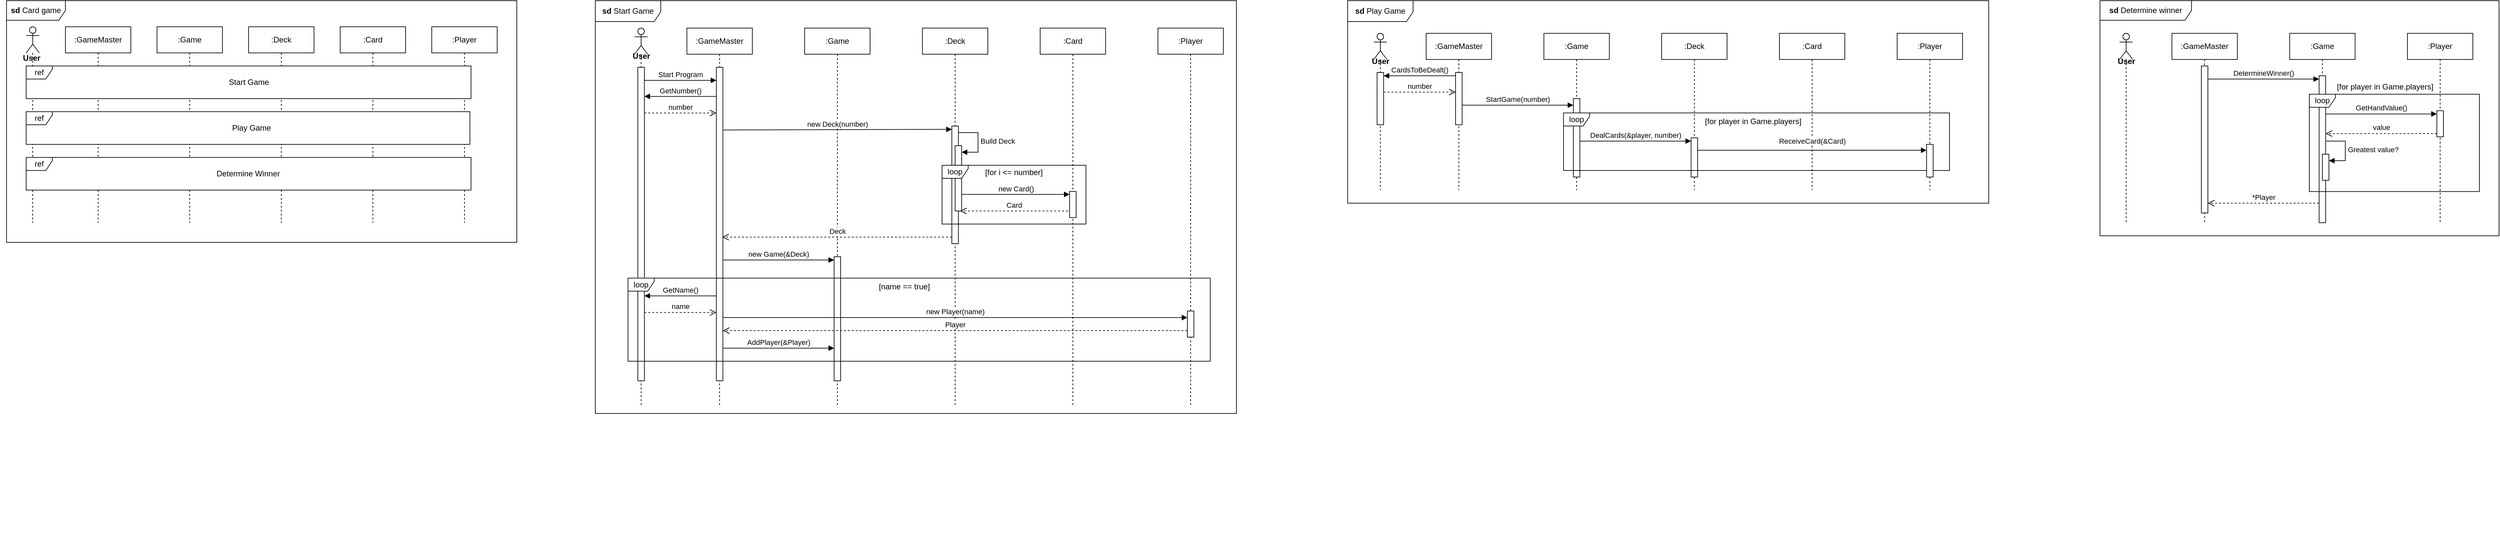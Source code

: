 <mxfile version="24.7.7">
  <diagram name="Page-1" id="2YBvvXClWsGukQMizWep">
    <mxGraphModel dx="2284" dy="738" grid="1" gridSize="10" guides="1" tooltips="1" connect="1" arrows="1" fold="1" page="1" pageScale="1" pageWidth="850" pageHeight="1100" math="0" shadow="0">
      <root>
        <mxCell id="0" />
        <mxCell id="1" parent="0" />
        <mxCell id="f7zWLuCrfS4vMe5_7GMF-31" value="" style="group" vertex="1" connectable="0" parent="1">
          <mxGeometry x="-500" y="580" width="3040" height="840" as="geometry" />
        </mxCell>
        <mxCell id="f7zWLuCrfS4vMe5_7GMF-106" value=":GameMaster" style="shape=umlLifeline;perimeter=lifelinePerimeter;whiteSpace=wrap;html=1;container=1;dropTarget=0;collapsible=0;recursiveResize=0;outlineConnect=0;portConstraint=eastwest;newEdgeStyle={&quot;curved&quot;:0,&quot;rounded&quot;:0};" vertex="1" parent="f7zWLuCrfS4vMe5_7GMF-31">
          <mxGeometry x="100" y="40" width="100" height="300" as="geometry" />
        </mxCell>
        <mxCell id="f7zWLuCrfS4vMe5_7GMF-10" value=":Deck" style="shape=umlLifeline;perimeter=lifelinePerimeter;whiteSpace=wrap;html=1;container=0;dropTarget=0;collapsible=0;recursiveResize=0;outlineConnect=0;portConstraint=eastwest;newEdgeStyle={&quot;edgeStyle&quot;:&quot;elbowEdgeStyle&quot;,&quot;elbow&quot;:&quot;vertical&quot;,&quot;curved&quot;:0,&quot;rounded&quot;:0};" vertex="1" parent="f7zWLuCrfS4vMe5_7GMF-31">
          <mxGeometry x="380" y="40" width="100" height="300" as="geometry" />
        </mxCell>
        <mxCell id="f7zWLuCrfS4vMe5_7GMF-16" value=":Player" style="shape=umlLifeline;perimeter=lifelinePerimeter;whiteSpace=wrap;html=1;container=0;dropTarget=0;collapsible=0;recursiveResize=0;outlineConnect=0;portConstraint=eastwest;newEdgeStyle={&quot;edgeStyle&quot;:&quot;elbowEdgeStyle&quot;,&quot;elbow&quot;:&quot;vertical&quot;,&quot;curved&quot;:0,&quot;rounded&quot;:0};" vertex="1" parent="f7zWLuCrfS4vMe5_7GMF-31">
          <mxGeometry x="660" y="40" width="100" height="300" as="geometry" />
        </mxCell>
        <mxCell id="f7zWLuCrfS4vMe5_7GMF-18" value=":Card" style="shape=umlLifeline;perimeter=lifelinePerimeter;whiteSpace=wrap;html=1;container=0;dropTarget=0;collapsible=0;recursiveResize=0;outlineConnect=0;portConstraint=eastwest;newEdgeStyle={&quot;edgeStyle&quot;:&quot;elbowEdgeStyle&quot;,&quot;elbow&quot;:&quot;vertical&quot;,&quot;curved&quot;:0,&quot;rounded&quot;:0};" vertex="1" parent="f7zWLuCrfS4vMe5_7GMF-31">
          <mxGeometry x="520" y="40" width="100" height="300" as="geometry" />
        </mxCell>
        <mxCell id="f7zWLuCrfS4vMe5_7GMF-6" value=":Game" style="shape=umlLifeline;perimeter=lifelinePerimeter;whiteSpace=wrap;html=1;container=0;dropTarget=0;collapsible=0;recursiveResize=0;outlineConnect=0;portConstraint=eastwest;newEdgeStyle={&quot;edgeStyle&quot;:&quot;elbowEdgeStyle&quot;,&quot;elbow&quot;:&quot;vertical&quot;,&quot;curved&quot;:0,&quot;rounded&quot;:0};" vertex="1" parent="f7zWLuCrfS4vMe5_7GMF-31">
          <mxGeometry x="240" y="40" width="100" height="300" as="geometry" />
        </mxCell>
        <mxCell id="f7zWLuCrfS4vMe5_7GMF-108" value="" style="shape=umlLifeline;perimeter=lifelinePerimeter;whiteSpace=wrap;html=1;container=1;dropTarget=0;collapsible=0;recursiveResize=0;outlineConnect=0;portConstraint=eastwest;newEdgeStyle={&quot;curved&quot;:0,&quot;rounded&quot;:0};participant=umlActor;" vertex="1" parent="f7zWLuCrfS4vMe5_7GMF-31">
          <mxGeometry x="40" y="40" width="20" height="300" as="geometry" />
        </mxCell>
        <mxCell id="f7zWLuCrfS4vMe5_7GMF-113" value="" style="group" vertex="1" connectable="0" parent="f7zWLuCrfS4vMe5_7GMF-31">
          <mxGeometry x="40" y="100" width="680" height="50" as="geometry" />
        </mxCell>
        <mxCell id="f7zWLuCrfS4vMe5_7GMF-110" value="ref" style="shape=umlFrame;whiteSpace=wrap;html=1;pointerEvents=0;fillColor=#FFFFFF;gradientColor=none;swimlaneFillColor=#FFFFFF;width=40;height=20;" vertex="1" parent="f7zWLuCrfS4vMe5_7GMF-113">
          <mxGeometry width="680" height="50" as="geometry" />
        </mxCell>
        <mxCell id="f7zWLuCrfS4vMe5_7GMF-112" value="Start Game" style="text;html=1;align=center;verticalAlign=middle;whiteSpace=wrap;rounded=0;" vertex="1" parent="f7zWLuCrfS4vMe5_7GMF-113">
          <mxGeometry x="177.727" y="10" width="324.545" height="30" as="geometry" />
        </mxCell>
        <mxCell id="f7zWLuCrfS4vMe5_7GMF-118" value=":Game" style="shape=umlLifeline;perimeter=lifelinePerimeter;whiteSpace=wrap;html=1;container=0;dropTarget=0;collapsible=0;recursiveResize=0;outlineConnect=0;portConstraint=eastwest;newEdgeStyle={&quot;edgeStyle&quot;:&quot;elbowEdgeStyle&quot;,&quot;elbow&quot;:&quot;vertical&quot;,&quot;curved&quot;:0,&quot;rounded&quot;:0};" vertex="1" parent="f7zWLuCrfS4vMe5_7GMF-31">
          <mxGeometry x="2360" y="50" width="100" height="240" as="geometry" />
        </mxCell>
        <mxCell id="f7zWLuCrfS4vMe5_7GMF-122" value=":Player" style="shape=umlLifeline;perimeter=lifelinePerimeter;whiteSpace=wrap;html=1;container=0;dropTarget=0;collapsible=0;recursiveResize=0;outlineConnect=0;portConstraint=eastwest;newEdgeStyle={&quot;edgeStyle&quot;:&quot;elbowEdgeStyle&quot;,&quot;elbow&quot;:&quot;vertical&quot;,&quot;curved&quot;:0,&quot;rounded&quot;:0};" vertex="1" parent="f7zWLuCrfS4vMe5_7GMF-31">
          <mxGeometry x="2900" y="50" width="100" height="240" as="geometry" />
        </mxCell>
        <mxCell id="f7zWLuCrfS4vMe5_7GMF-155" value="" style="html=1;points=[[0,0,0,0,5],[0,1,0,0,-5],[1,0,0,0,5],[1,1,0,0,-5]];perimeter=orthogonalPerimeter;outlineConnect=0;targetShapes=umlLifeline;portConstraint=eastwest;newEdgeStyle={&quot;curved&quot;:0,&quot;rounded&quot;:0};" vertex="1" parent="f7zWLuCrfS4vMe5_7GMF-122">
          <mxGeometry x="-495" y="100" width="10" height="120" as="geometry" />
        </mxCell>
        <mxCell id="f7zWLuCrfS4vMe5_7GMF-34" value=":Game" style="shape=umlLifeline;perimeter=lifelinePerimeter;whiteSpace=wrap;html=1;container=0;dropTarget=0;collapsible=0;recursiveResize=0;outlineConnect=0;portConstraint=eastwest;newEdgeStyle={&quot;edgeStyle&quot;:&quot;elbowEdgeStyle&quot;,&quot;elbow&quot;:&quot;vertical&quot;,&quot;curved&quot;:0,&quot;rounded&quot;:0};" vertex="1" parent="f7zWLuCrfS4vMe5_7GMF-31">
          <mxGeometry x="1230" y="42" width="100" height="580" as="geometry" />
        </mxCell>
        <mxCell id="f7zWLuCrfS4vMe5_7GMF-102" value="" style="html=1;points=[[0,0,0,0,5],[0,1,0,0,-5],[1,0,0,0,5],[1,1,0,0,-5]];perimeter=orthogonalPerimeter;outlineConnect=0;targetShapes=umlLifeline;portConstraint=eastwest;newEdgeStyle={&quot;curved&quot;:0,&quot;rounded&quot;:0};" vertex="1" parent="f7zWLuCrfS4vMe5_7GMF-34">
          <mxGeometry x="45" y="350" width="10" height="190" as="geometry" />
        </mxCell>
        <mxCell id="f7zWLuCrfS4vMe5_7GMF-35" value=":Deck" style="shape=umlLifeline;perimeter=lifelinePerimeter;whiteSpace=wrap;html=1;container=0;dropTarget=0;collapsible=0;recursiveResize=0;outlineConnect=0;portConstraint=eastwest;newEdgeStyle={&quot;edgeStyle&quot;:&quot;elbowEdgeStyle&quot;,&quot;elbow&quot;:&quot;vertical&quot;,&quot;curved&quot;:0,&quot;rounded&quot;:0};" vertex="1" parent="f7zWLuCrfS4vMe5_7GMF-31">
          <mxGeometry x="1410" y="42" width="100" height="580" as="geometry" />
        </mxCell>
        <mxCell id="f7zWLuCrfS4vMe5_7GMF-37" value=":Card" style="shape=umlLifeline;perimeter=lifelinePerimeter;whiteSpace=wrap;html=1;container=0;dropTarget=0;collapsible=0;recursiveResize=0;outlineConnect=0;portConstraint=eastwest;newEdgeStyle={&quot;edgeStyle&quot;:&quot;elbowEdgeStyle&quot;,&quot;elbow&quot;:&quot;vertical&quot;,&quot;curved&quot;:0,&quot;rounded&quot;:0};" vertex="1" parent="f7zWLuCrfS4vMe5_7GMF-31">
          <mxGeometry x="1590" y="42" width="100" height="580" as="geometry" />
        </mxCell>
        <mxCell id="f7zWLuCrfS4vMe5_7GMF-36" value=":Player" style="shape=umlLifeline;perimeter=lifelinePerimeter;whiteSpace=wrap;html=1;container=0;dropTarget=0;collapsible=0;recursiveResize=0;outlineConnect=0;portConstraint=eastwest;newEdgeStyle={&quot;edgeStyle&quot;:&quot;elbowEdgeStyle&quot;,&quot;elbow&quot;:&quot;vertical&quot;,&quot;curved&quot;:0,&quot;rounded&quot;:0};" vertex="1" parent="f7zWLuCrfS4vMe5_7GMF-31">
          <mxGeometry x="1770" y="42" width="100" height="580" as="geometry" />
        </mxCell>
        <mxCell id="f7zWLuCrfS4vMe5_7GMF-60" value="" style="html=1;points=[[0,0,0,0,5],[0,1,0,0,-5],[1,0,0,0,5],[1,1,0,0,-5]];perimeter=orthogonalPerimeter;outlineConnect=0;targetShapes=umlLifeline;portConstraint=eastwest;newEdgeStyle={&quot;curved&quot;:0,&quot;rounded&quot;:0};" vertex="1" parent="f7zWLuCrfS4vMe5_7GMF-36">
          <mxGeometry x="-315" y="150" width="10" height="180" as="geometry" />
        </mxCell>
        <mxCell id="f7zWLuCrfS4vMe5_7GMF-65" value="" style="html=1;points=[[0,0,0,0,5],[0,1,0,0,-5],[1,0,0,0,5],[1,1,0,0,-5]];perimeter=orthogonalPerimeter;outlineConnect=0;targetShapes=umlLifeline;portConstraint=eastwest;newEdgeStyle={&quot;curved&quot;:0,&quot;rounded&quot;:0};" vertex="1" parent="f7zWLuCrfS4vMe5_7GMF-36">
          <mxGeometry x="-310" y="180" width="10" height="100" as="geometry" />
        </mxCell>
        <mxCell id="f7zWLuCrfS4vMe5_7GMF-66" value="Build Deck" style="html=1;align=left;spacingLeft=2;endArrow=block;rounded=0;edgeStyle=orthogonalEdgeStyle;curved=0;rounded=0;" edge="1" target="f7zWLuCrfS4vMe5_7GMF-65" parent="f7zWLuCrfS4vMe5_7GMF-36">
          <mxGeometry relative="1" as="geometry">
            <mxPoint x="-305" y="160" as="sourcePoint" />
            <Array as="points">
              <mxPoint x="-275" y="190" />
            </Array>
          </mxGeometry>
        </mxCell>
        <mxCell id="f7zWLuCrfS4vMe5_7GMF-77" value="" style="html=1;points=[[0,0,0,0,5],[0,1,0,0,-5],[1,0,0,0,5],[1,1,0,0,-5]];perimeter=orthogonalPerimeter;outlineConnect=0;targetShapes=umlLifeline;portConstraint=eastwest;newEdgeStyle={&quot;curved&quot;:0,&quot;rounded&quot;:0};" vertex="1" parent="f7zWLuCrfS4vMe5_7GMF-36">
          <mxGeometry x="45" y="433.13" width="10" height="40" as="geometry" />
        </mxCell>
        <mxCell id="f7zWLuCrfS4vMe5_7GMF-68" value="" style="html=1;points=[[0,0,0,0,5],[0,1,0,0,-5],[1,0,0,0,5],[1,1,0,0,-5]];perimeter=orthogonalPerimeter;outlineConnect=0;targetShapes=umlLifeline;portConstraint=eastwest;newEdgeStyle={&quot;curved&quot;:0,&quot;rounded&quot;:0};" vertex="1" parent="f7zWLuCrfS4vMe5_7GMF-36">
          <mxGeometry x="-135" y="250" width="10" height="40" as="geometry" />
        </mxCell>
        <mxCell id="f7zWLuCrfS4vMe5_7GMF-61" value="new Deck(number)" style="html=1;verticalAlign=bottom;endArrow=block;curved=0;rounded=0;entryX=0;entryY=0;entryDx=0;entryDy=5;" edge="1" target="f7zWLuCrfS4vMe5_7GMF-60" parent="f7zWLuCrfS4vMe5_7GMF-36">
          <mxGeometry relative="1" as="geometry">
            <mxPoint x="-665" y="156" as="sourcePoint" />
            <mxPoint as="offset" />
          </mxGeometry>
        </mxCell>
        <mxCell id="f7zWLuCrfS4vMe5_7GMF-69" value="new Card()" style="html=1;verticalAlign=bottom;endArrow=block;curved=0;rounded=0;entryX=0;entryY=0;entryDx=0;entryDy=5;" edge="1" parent="f7zWLuCrfS4vMe5_7GMF-36">
          <mxGeometry relative="1" as="geometry">
            <mxPoint x="-300" y="254.58" as="sourcePoint" />
            <mxPoint x="-135" y="254.58" as="targetPoint" />
          </mxGeometry>
        </mxCell>
        <mxCell id="f7zWLuCrfS4vMe5_7GMF-71" value="loop" style="shape=umlFrame;whiteSpace=wrap;html=1;pointerEvents=0;width=40;height=20;" vertex="1" parent="f7zWLuCrfS4vMe5_7GMF-36">
          <mxGeometry x="-330" y="210" width="220" height="90" as="geometry" />
        </mxCell>
        <mxCell id="f7zWLuCrfS4vMe5_7GMF-70" value="Card" style="html=1;verticalAlign=bottom;endArrow=open;dashed=1;endSize=8;curved=0;rounded=0;exitX=0;exitY=1;exitDx=0;exitDy=-5;" edge="1" parent="f7zWLuCrfS4vMe5_7GMF-36">
          <mxGeometry relative="1" as="geometry">
            <mxPoint x="-302.5" y="280" as="targetPoint" />
            <mxPoint x="-137.5" y="280" as="sourcePoint" />
          </mxGeometry>
        </mxCell>
        <mxCell id="f7zWLuCrfS4vMe5_7GMF-73" value="[for i &amp;lt;= number]" style="text;html=1;align=center;verticalAlign=middle;whiteSpace=wrap;rounded=0;" vertex="1" parent="f7zWLuCrfS4vMe5_7GMF-36">
          <mxGeometry x="-270" y="206" width="100" height="30" as="geometry" />
        </mxCell>
        <mxCell id="f7zWLuCrfS4vMe5_7GMF-75" value="Deck" style="html=1;verticalAlign=bottom;endArrow=open;dashed=1;endSize=8;curved=0;rounded=0;" edge="1" parent="f7zWLuCrfS4vMe5_7GMF-36">
          <mxGeometry relative="1" as="geometry">
            <mxPoint x="-315" y="320" as="sourcePoint" />
            <mxPoint x="-666" y="320" as="targetPoint" />
          </mxGeometry>
        </mxCell>
        <mxCell id="f7zWLuCrfS4vMe5_7GMF-81" value=":GameMaster" style="shape=umlLifeline;perimeter=lifelinePerimeter;whiteSpace=wrap;html=1;container=1;dropTarget=0;collapsible=0;recursiveResize=0;outlineConnect=0;portConstraint=eastwest;newEdgeStyle={&quot;curved&quot;:0,&quot;rounded&quot;:0};" vertex="1" parent="f7zWLuCrfS4vMe5_7GMF-31">
          <mxGeometry x="1050" y="42" width="100" height="580" as="geometry" />
        </mxCell>
        <mxCell id="f7zWLuCrfS4vMe5_7GMF-84" value="" style="html=1;points=[[0,0,0,0,5],[0,1,0,0,-5],[1,0,0,0,5],[1,1,0,0,-5]];perimeter=orthogonalPerimeter;outlineConnect=0;targetShapes=umlLifeline;portConstraint=eastwest;newEdgeStyle={&quot;curved&quot;:0,&quot;rounded&quot;:0};" vertex="1" parent="f7zWLuCrfS4vMe5_7GMF-81">
          <mxGeometry x="45" y="60" width="10" height="480" as="geometry" />
        </mxCell>
        <mxCell id="f7zWLuCrfS4vMe5_7GMF-82" value="" style="shape=umlLifeline;perimeter=lifelinePerimeter;whiteSpace=wrap;html=1;container=1;dropTarget=0;collapsible=0;recursiveResize=0;outlineConnect=0;portConstraint=eastwest;newEdgeStyle={&quot;curved&quot;:0,&quot;rounded&quot;:0};participant=umlActor;" vertex="1" parent="f7zWLuCrfS4vMe5_7GMF-31">
          <mxGeometry x="970" y="42" width="20" height="580" as="geometry" />
        </mxCell>
        <mxCell id="f7zWLuCrfS4vMe5_7GMF-89" value="" style="html=1;points=[[0,0,0,0,5],[0,1,0,0,-5],[1,0,0,0,5],[1,1,0,0,-5]];perimeter=orthogonalPerimeter;outlineConnect=0;targetShapes=umlLifeline;portConstraint=eastwest;newEdgeStyle={&quot;curved&quot;:0,&quot;rounded&quot;:0};" vertex="1" parent="f7zWLuCrfS4vMe5_7GMF-82">
          <mxGeometry x="5" y="60" width="10" height="480" as="geometry" />
        </mxCell>
        <mxCell id="f7zWLuCrfS4vMe5_7GMF-83" value="User" style="text;align=center;fontStyle=1;verticalAlign=middle;spacingLeft=3;spacingRight=3;strokeColor=none;rotatable=0;points=[[0,0.5],[1,0.5]];portConstraint=eastwest;html=1;" vertex="1" parent="f7zWLuCrfS4vMe5_7GMF-31">
          <mxGeometry x="940" y="72" width="80" height="26" as="geometry" />
        </mxCell>
        <mxCell id="f7zWLuCrfS4vMe5_7GMF-90" value="Start Program" style="html=1;verticalAlign=bottom;endArrow=block;curved=0;rounded=0;" edge="1" parent="f7zWLuCrfS4vMe5_7GMF-31">
          <mxGeometry width="80" relative="1" as="geometry">
            <mxPoint x="985" y="122" as="sourcePoint" />
            <mxPoint x="1095" y="122" as="targetPoint" />
          </mxGeometry>
        </mxCell>
        <mxCell id="f7zWLuCrfS4vMe5_7GMF-91" value="GetNumber()" style="html=1;verticalAlign=bottom;endArrow=block;curved=0;rounded=0;" edge="1" parent="f7zWLuCrfS4vMe5_7GMF-31">
          <mxGeometry width="80" relative="1" as="geometry">
            <mxPoint x="1095" y="146.58" as="sourcePoint" />
            <mxPoint x="985" y="146.58" as="targetPoint" />
          </mxGeometry>
        </mxCell>
        <mxCell id="f7zWLuCrfS4vMe5_7GMF-93" value="number" style="html=1;verticalAlign=bottom;endArrow=open;dashed=1;endSize=8;curved=0;rounded=0;" edge="1" parent="f7zWLuCrfS4vMe5_7GMF-31">
          <mxGeometry relative="1" as="geometry">
            <mxPoint x="985" y="172" as="sourcePoint" />
            <mxPoint x="1095" y="172" as="targetPoint" />
          </mxGeometry>
        </mxCell>
        <mxCell id="f7zWLuCrfS4vMe5_7GMF-78" value="new Player(name)" style="html=1;verticalAlign=bottom;endArrow=block;curved=0;rounded=0;entryX=0;entryY=0;entryDx=0;entryDy=5;" edge="1" parent="f7zWLuCrfS4vMe5_7GMF-31">
          <mxGeometry relative="1" as="geometry">
            <mxPoint x="1105" y="485.13" as="sourcePoint" />
            <mxPoint x="1815" y="485.13" as="targetPoint" />
          </mxGeometry>
        </mxCell>
        <mxCell id="f7zWLuCrfS4vMe5_7GMF-79" value="Player" style="html=1;verticalAlign=bottom;endArrow=open;dashed=1;endSize=8;curved=0;rounded=0;exitX=0;exitY=1;exitDx=0;exitDy=-5;" edge="1" parent="f7zWLuCrfS4vMe5_7GMF-31">
          <mxGeometry relative="1" as="geometry">
            <mxPoint x="1105" y="505.13" as="targetPoint" />
            <mxPoint x="1815" y="505.13" as="sourcePoint" />
          </mxGeometry>
        </mxCell>
        <mxCell id="f7zWLuCrfS4vMe5_7GMF-96" value="GetName()" style="html=1;verticalAlign=bottom;endArrow=block;curved=0;rounded=0;" edge="1" parent="f7zWLuCrfS4vMe5_7GMF-31">
          <mxGeometry width="80" relative="1" as="geometry">
            <mxPoint x="1095" y="452" as="sourcePoint" />
            <mxPoint x="985" y="452" as="targetPoint" />
          </mxGeometry>
        </mxCell>
        <mxCell id="f7zWLuCrfS4vMe5_7GMF-97" value="name" style="html=1;verticalAlign=bottom;endArrow=open;dashed=1;endSize=8;curved=0;rounded=0;" edge="1" parent="f7zWLuCrfS4vMe5_7GMF-31">
          <mxGeometry relative="1" as="geometry">
            <mxPoint x="985" y="477.42" as="sourcePoint" />
            <mxPoint x="1095" y="477.42" as="targetPoint" />
          </mxGeometry>
        </mxCell>
        <mxCell id="f7zWLuCrfS4vMe5_7GMF-101" value="" style="group" vertex="1" connectable="0" parent="f7zWLuCrfS4vMe5_7GMF-31">
          <mxGeometry x="960" y="422" width="890" height="130" as="geometry" />
        </mxCell>
        <mxCell id="f7zWLuCrfS4vMe5_7GMF-95" value="loop" style="shape=umlFrame;whiteSpace=wrap;html=1;pointerEvents=0;width=40;height=20;" vertex="1" parent="f7zWLuCrfS4vMe5_7GMF-101">
          <mxGeometry y="2.766" width="890" height="127.234" as="geometry" />
        </mxCell>
        <mxCell id="f7zWLuCrfS4vMe5_7GMF-98" value="[name == true]" style="text;html=1;align=center;verticalAlign=middle;whiteSpace=wrap;rounded=0;" vertex="1" parent="f7zWLuCrfS4vMe5_7GMF-101">
          <mxGeometry x="380" y="7.647" width="85" height="16.596" as="geometry" />
        </mxCell>
        <mxCell id="f7zWLuCrfS4vMe5_7GMF-105" value="AddPlayer(&amp;amp;Player)" style="html=1;verticalAlign=bottom;endArrow=block;curved=0;rounded=0;" edge="1" parent="f7zWLuCrfS4vMe5_7GMF-101">
          <mxGeometry width="80" relative="1" as="geometry">
            <mxPoint x="145" y="110.002" as="sourcePoint" />
            <mxPoint x="315" y="110.002" as="targetPoint" />
          </mxGeometry>
        </mxCell>
        <mxCell id="f7zWLuCrfS4vMe5_7GMF-103" value="new Game(&amp;amp;Deck)" style="html=1;verticalAlign=bottom;endArrow=block;curved=0;rounded=0;entryX=0;entryY=0;entryDx=0;entryDy=5;" edge="1" target="f7zWLuCrfS4vMe5_7GMF-102" parent="f7zWLuCrfS4vMe5_7GMF-31" source="f7zWLuCrfS4vMe5_7GMF-84">
          <mxGeometry relative="1" as="geometry">
            <mxPoint x="1205" y="397" as="sourcePoint" />
          </mxGeometry>
        </mxCell>
        <mxCell id="f7zWLuCrfS4vMe5_7GMF-120" value=":Deck" style="shape=umlLifeline;perimeter=lifelinePerimeter;whiteSpace=wrap;html=1;container=0;dropTarget=0;collapsible=0;recursiveResize=0;outlineConnect=0;portConstraint=eastwest;newEdgeStyle={&quot;edgeStyle&quot;:&quot;elbowEdgeStyle&quot;,&quot;elbow&quot;:&quot;vertical&quot;,&quot;curved&quot;:0,&quot;rounded&quot;:0};" vertex="1" parent="f7zWLuCrfS4vMe5_7GMF-31">
          <mxGeometry x="2540" y="50" width="100" height="240" as="geometry" />
        </mxCell>
        <mxCell id="f7zWLuCrfS4vMe5_7GMF-121" value=":Card" style="shape=umlLifeline;perimeter=lifelinePerimeter;whiteSpace=wrap;html=1;container=0;dropTarget=0;collapsible=0;recursiveResize=0;outlineConnect=0;portConstraint=eastwest;newEdgeStyle={&quot;edgeStyle&quot;:&quot;elbowEdgeStyle&quot;,&quot;elbow&quot;:&quot;vertical&quot;,&quot;curved&quot;:0,&quot;rounded&quot;:0};" vertex="1" parent="f7zWLuCrfS4vMe5_7GMF-31">
          <mxGeometry x="2720" y="50" width="100" height="240" as="geometry" />
        </mxCell>
        <mxCell id="f7zWLuCrfS4vMe5_7GMF-152" value="" style="html=1;points=[[0,0,0,0,5],[0,1,0,0,-5],[1,0,0,0,5],[1,1,0,0,-5]];perimeter=orthogonalPerimeter;outlineConnect=0;targetShapes=umlLifeline;portConstraint=eastwest;newEdgeStyle={&quot;curved&quot;:0,&quot;rounded&quot;:0};" vertex="1" parent="f7zWLuCrfS4vMe5_7GMF-121">
          <mxGeometry x="-135" y="160" width="10" height="60" as="geometry" />
        </mxCell>
        <mxCell id="f7zWLuCrfS4vMe5_7GMF-134" value=":GameMaster" style="shape=umlLifeline;perimeter=lifelinePerimeter;whiteSpace=wrap;html=1;container=1;dropTarget=0;collapsible=0;recursiveResize=0;outlineConnect=0;portConstraint=eastwest;newEdgeStyle={&quot;curved&quot;:0,&quot;rounded&quot;:0};" vertex="1" parent="f7zWLuCrfS4vMe5_7GMF-31">
          <mxGeometry x="2180" y="50" width="100" height="240" as="geometry" />
        </mxCell>
        <mxCell id="f7zWLuCrfS4vMe5_7GMF-163" value="" style="html=1;points=[[0,0,0,0,5],[0,1,0,0,-5],[1,0,0,0,5],[1,1,0,0,-5]];perimeter=orthogonalPerimeter;outlineConnect=0;targetShapes=umlLifeline;portConstraint=eastwest;newEdgeStyle={&quot;curved&quot;:0,&quot;rounded&quot;:0};" vertex="1" parent="f7zWLuCrfS4vMe5_7GMF-134">
          <mxGeometry x="45" y="60" width="10" height="80" as="geometry" />
        </mxCell>
        <mxCell id="f7zWLuCrfS4vMe5_7GMF-136" value="" style="shape=umlLifeline;perimeter=lifelinePerimeter;whiteSpace=wrap;html=1;container=1;dropTarget=0;collapsible=0;recursiveResize=0;outlineConnect=0;portConstraint=eastwest;newEdgeStyle={&quot;curved&quot;:0,&quot;rounded&quot;:0};participant=umlActor;" vertex="1" parent="f7zWLuCrfS4vMe5_7GMF-31">
          <mxGeometry x="2100" y="50" width="20" height="240" as="geometry" />
        </mxCell>
        <mxCell id="f7zWLuCrfS4vMe5_7GMF-164" value="" style="html=1;points=[[0,0,0,0,5],[0,1,0,0,-5],[1,0,0,0,5],[1,1,0,0,-5]];perimeter=orthogonalPerimeter;outlineConnect=0;targetShapes=umlLifeline;portConstraint=eastwest;newEdgeStyle={&quot;curved&quot;:0,&quot;rounded&quot;:0};" vertex="1" parent="f7zWLuCrfS4vMe5_7GMF-136">
          <mxGeometry x="5" y="60" width="10" height="80" as="geometry" />
        </mxCell>
        <mxCell id="f7zWLuCrfS4vMe5_7GMF-138" value="User" style="text;align=center;fontStyle=1;verticalAlign=middle;spacingLeft=3;spacingRight=3;strokeColor=none;rotatable=0;points=[[0,0.5],[1,0.5]];portConstraint=eastwest;html=1;" vertex="1" parent="f7zWLuCrfS4vMe5_7GMF-31">
          <mxGeometry x="2070" y="80" width="80" height="26" as="geometry" />
        </mxCell>
        <mxCell id="f7zWLuCrfS4vMe5_7GMF-151" value="&lt;b&gt;sd&lt;/b&gt;&amp;nbsp;Start Game" style="shape=umlFrame;whiteSpace=wrap;html=1;pointerEvents=0;width=100;height=32;" vertex="1" parent="f7zWLuCrfS4vMe5_7GMF-31">
          <mxGeometry x="910" width="980" height="632" as="geometry" />
        </mxCell>
        <mxCell id="f7zWLuCrfS4vMe5_7GMF-165" value="number" style="html=1;verticalAlign=bottom;endArrow=open;dashed=1;endSize=8;curved=0;rounded=0;" edge="1" parent="f7zWLuCrfS4vMe5_7GMF-31">
          <mxGeometry relative="1" as="geometry">
            <mxPoint x="2115" y="140" as="sourcePoint" />
            <mxPoint x="2225" y="140" as="targetPoint" />
          </mxGeometry>
        </mxCell>
        <mxCell id="f7zWLuCrfS4vMe5_7GMF-166" value="CardsToBeDealt()" style="html=1;verticalAlign=bottom;endArrow=block;curved=0;rounded=0;exitX=0;exitY=0;exitDx=0;exitDy=5;exitPerimeter=0;entryX=1;entryY=0;entryDx=0;entryDy=5;entryPerimeter=0;" edge="1" parent="f7zWLuCrfS4vMe5_7GMF-31" source="f7zWLuCrfS4vMe5_7GMF-163" target="f7zWLuCrfS4vMe5_7GMF-164">
          <mxGeometry width="80" relative="1" as="geometry">
            <mxPoint x="1990" y="150" as="sourcePoint" />
            <mxPoint x="2070" y="150" as="targetPoint" />
          </mxGeometry>
        </mxCell>
        <mxCell id="f7zWLuCrfS4vMe5_7GMF-167" value="StartGame(number)" style="html=1;verticalAlign=bottom;endArrow=block;curved=0;rounded=0;" edge="1" parent="f7zWLuCrfS4vMe5_7GMF-31" target="f7zWLuCrfS4vMe5_7GMF-155">
          <mxGeometry width="80" relative="1" as="geometry">
            <mxPoint x="2235" y="160" as="sourcePoint" />
            <mxPoint x="2350" y="160" as="targetPoint" />
          </mxGeometry>
        </mxCell>
        <mxCell id="f7zWLuCrfS4vMe5_7GMF-153" value="DealCards(&amp;amp;player, number)" style="html=1;verticalAlign=bottom;endArrow=block;curved=0;rounded=0;entryX=0;entryY=0;entryDx=0;entryDy=5;" edge="1" target="f7zWLuCrfS4vMe5_7GMF-152" parent="f7zWLuCrfS4vMe5_7GMF-31" source="f7zWLuCrfS4vMe5_7GMF-155">
          <mxGeometry relative="1" as="geometry">
            <mxPoint x="2425" y="215" as="sourcePoint" />
          </mxGeometry>
        </mxCell>
        <mxCell id="f7zWLuCrfS4vMe5_7GMF-175" value="" style="group" vertex="1" connectable="0" parent="f7zWLuCrfS4vMe5_7GMF-31">
          <mxGeometry x="2390" y="170" width="590" height="130" as="geometry" />
        </mxCell>
        <mxCell id="f7zWLuCrfS4vMe5_7GMF-176" value="loop" style="shape=umlFrame;whiteSpace=wrap;html=1;pointerEvents=0;width=40;height=20;" vertex="1" parent="f7zWLuCrfS4vMe5_7GMF-175">
          <mxGeometry y="1.915" width="590" height="88.085" as="geometry" />
        </mxCell>
        <mxCell id="f7zWLuCrfS4vMe5_7GMF-177" value="[for player in Game.players]" style="text;html=1;align=center;verticalAlign=middle;whiteSpace=wrap;rounded=0;" vertex="1" parent="f7zWLuCrfS4vMe5_7GMF-175">
          <mxGeometry x="200" y="9.996" width="180" height="9.334" as="geometry" />
        </mxCell>
        <mxCell id="f7zWLuCrfS4vMe5_7GMF-181" value="" style="html=1;points=[[0,0,0,0,5],[0,1,0,0,-5],[1,0,0,0,5],[1,1,0,0,-5]];perimeter=orthogonalPerimeter;outlineConnect=0;targetShapes=umlLifeline;portConstraint=eastwest;newEdgeStyle={&quot;curved&quot;:0,&quot;rounded&quot;:0};" vertex="1" parent="f7zWLuCrfS4vMe5_7GMF-175">
          <mxGeometry x="555" y="50" width="10" height="50" as="geometry" />
        </mxCell>
        <mxCell id="f7zWLuCrfS4vMe5_7GMF-160" value="ReceiveCard(&amp;amp;Card)" style="html=1;verticalAlign=bottom;endArrow=block;curved=0;rounded=0;entryX=0;entryY=0;entryDx=0;entryDy=5;" edge="1" parent="f7zWLuCrfS4vMe5_7GMF-31">
          <mxGeometry y="5" relative="1" as="geometry">
            <mxPoint x="2595" y="229.0" as="sourcePoint" />
            <mxPoint x="2945" y="229.0" as="targetPoint" />
            <mxPoint as="offset" />
          </mxGeometry>
        </mxCell>
        <mxCell id="f7zWLuCrfS4vMe5_7GMF-182" value="&lt;b&gt;sd&lt;/b&gt;&amp;nbsp;Play Game" style="shape=umlFrame;whiteSpace=wrap;html=1;pointerEvents=0;width=100;height=32;" vertex="1" parent="f7zWLuCrfS4vMe5_7GMF-31">
          <mxGeometry x="2060" width="980" height="310" as="geometry" />
        </mxCell>
        <mxCell id="f7zWLuCrfS4vMe5_7GMF-109" value="User" style="text;align=center;fontStyle=1;verticalAlign=middle;spacingLeft=3;spacingRight=3;strokeColor=none;rotatable=0;points=[[0,0.5],[1,0.5]];portConstraint=eastwest;html=1;" vertex="1" parent="1">
          <mxGeometry x="-492" y="655" width="80" height="26" as="geometry" />
        </mxCell>
        <mxCell id="f7zWLuCrfS4vMe5_7GMF-25" value="" style="group" vertex="1" connectable="0" parent="1">
          <mxGeometry x="-460" y="750" width="690" height="50" as="geometry" />
        </mxCell>
        <mxCell id="f7zWLuCrfS4vMe5_7GMF-26" value="ref" style="shape=umlFrame;whiteSpace=wrap;html=1;pointerEvents=0;fillColor=#FFFFFF;gradientColor=none;swimlaneFillColor=#FFFFFF;width=40;height=20;" vertex="1" parent="f7zWLuCrfS4vMe5_7GMF-25">
          <mxGeometry width="678.305" height="50" as="geometry" />
        </mxCell>
        <mxCell id="f7zWLuCrfS4vMe5_7GMF-27" value="Play Game" style="text;html=1;align=center;verticalAlign=middle;whiteSpace=wrap;rounded=0;" vertex="1" parent="f7zWLuCrfS4vMe5_7GMF-25">
          <mxGeometry x="289.449" y="10" width="111.102" height="30" as="geometry" />
        </mxCell>
        <mxCell id="f7zWLuCrfS4vMe5_7GMF-28" value="" style="group" vertex="1" connectable="0" parent="1">
          <mxGeometry x="-460" y="820" width="680" height="50" as="geometry" />
        </mxCell>
        <mxCell id="f7zWLuCrfS4vMe5_7GMF-29" value="ref" style="shape=umlFrame;whiteSpace=wrap;html=1;pointerEvents=0;fillColor=#FFFFFF;gradientColor=none;swimlaneFillColor=#FFFFFF;width=40;height=20;" vertex="1" parent="f7zWLuCrfS4vMe5_7GMF-28">
          <mxGeometry width="680" height="50" as="geometry" />
        </mxCell>
        <mxCell id="f7zWLuCrfS4vMe5_7GMF-30" value="Determine Winner" style="text;html=1;align=center;verticalAlign=middle;whiteSpace=wrap;rounded=0;" vertex="1" parent="f7zWLuCrfS4vMe5_7GMF-28">
          <mxGeometry x="258.338" y="10" width="163.324" height="30" as="geometry" />
        </mxCell>
        <mxCell id="f7zWLuCrfS4vMe5_7GMF-107" value="&lt;b&gt;sd&lt;/b&gt; Card game" style="shape=umlFrame;whiteSpace=wrap;html=1;pointerEvents=0;fillColor=#FFFFFF;gradientColor=none;swimlaneFillColor=none;width=90;height=30;" vertex="1" parent="1">
          <mxGeometry x="-490" y="580" width="780" height="370" as="geometry" />
        </mxCell>
        <mxCell id="f7zWLuCrfS4vMe5_7GMF-183" value=":Game" style="shape=umlLifeline;perimeter=lifelinePerimeter;whiteSpace=wrap;html=1;container=0;dropTarget=0;collapsible=0;recursiveResize=0;outlineConnect=0;portConstraint=eastwest;newEdgeStyle={&quot;edgeStyle&quot;:&quot;elbowEdgeStyle&quot;,&quot;elbow&quot;:&quot;vertical&quot;,&quot;curved&quot;:0,&quot;rounded&quot;:0};" vertex="1" parent="1">
          <mxGeometry x="3000" y="630" width="100" height="290" as="geometry" />
        </mxCell>
        <mxCell id="f7zWLuCrfS4vMe5_7GMF-205" value="" style="html=1;points=[[0,0,0,0,5],[0,1,0,0,-5],[1,0,0,0,5],[1,1,0,0,-5]];perimeter=orthogonalPerimeter;outlineConnect=0;targetShapes=umlLifeline;portConstraint=eastwest;newEdgeStyle={&quot;curved&quot;:0,&quot;rounded&quot;:0};" vertex="1" parent="f7zWLuCrfS4vMe5_7GMF-183">
          <mxGeometry x="45" y="65" width="10" height="225" as="geometry" />
        </mxCell>
        <mxCell id="f7zWLuCrfS4vMe5_7GMF-213" value="" style="html=1;points=[[0,0,0,0,5],[0,1,0,0,-5],[1,0,0,0,5],[1,1,0,0,-5]];perimeter=orthogonalPerimeter;outlineConnect=0;targetShapes=umlLifeline;portConstraint=eastwest;newEdgeStyle={&quot;curved&quot;:0,&quot;rounded&quot;:0};" vertex="1" parent="f7zWLuCrfS4vMe5_7GMF-183">
          <mxGeometry x="50" y="185" width="10" height="40" as="geometry" />
        </mxCell>
        <mxCell id="f7zWLuCrfS4vMe5_7GMF-214" value="Greatest value?" style="html=1;align=left;spacingLeft=2;endArrow=block;rounded=0;edgeStyle=orthogonalEdgeStyle;curved=0;rounded=0;" edge="1" target="f7zWLuCrfS4vMe5_7GMF-213" parent="f7zWLuCrfS4vMe5_7GMF-183">
          <mxGeometry relative="1" as="geometry">
            <mxPoint x="55" y="165" as="sourcePoint" />
            <Array as="points">
              <mxPoint x="85" y="195" />
            </Array>
          </mxGeometry>
        </mxCell>
        <mxCell id="f7zWLuCrfS4vMe5_7GMF-184" value=":Player" style="shape=umlLifeline;perimeter=lifelinePerimeter;whiteSpace=wrap;html=1;container=0;dropTarget=0;collapsible=0;recursiveResize=0;outlineConnect=0;portConstraint=eastwest;newEdgeStyle={&quot;edgeStyle&quot;:&quot;elbowEdgeStyle&quot;,&quot;elbow&quot;:&quot;vertical&quot;,&quot;curved&quot;:0,&quot;rounded&quot;:0};" vertex="1" parent="1">
          <mxGeometry x="3180" y="630" width="100" height="290" as="geometry" />
        </mxCell>
        <mxCell id="f7zWLuCrfS4vMe5_7GMF-208" value="" style="html=1;points=[[0,0,0,0,5],[0,1,0,0,-5],[1,0,0,0,5],[1,1,0,0,-5]];perimeter=orthogonalPerimeter;outlineConnect=0;targetShapes=umlLifeline;portConstraint=eastwest;newEdgeStyle={&quot;curved&quot;:0,&quot;rounded&quot;:0};" vertex="1" parent="f7zWLuCrfS4vMe5_7GMF-184">
          <mxGeometry x="45" y="118.46" width="10" height="40" as="geometry" />
        </mxCell>
        <mxCell id="f7zWLuCrfS4vMe5_7GMF-209" value="GetHandValue()" style="html=1;verticalAlign=bottom;endArrow=block;curved=0;rounded=0;entryX=0;entryY=0;entryDx=0;entryDy=5;" edge="1" target="f7zWLuCrfS4vMe5_7GMF-208" parent="f7zWLuCrfS4vMe5_7GMF-184">
          <mxGeometry relative="1" as="geometry">
            <mxPoint x="-125" y="123.46" as="sourcePoint" />
          </mxGeometry>
        </mxCell>
        <mxCell id="f7zWLuCrfS4vMe5_7GMF-210" value="value" style="html=1;verticalAlign=bottom;endArrow=open;dashed=1;endSize=8;curved=0;rounded=0;exitX=0;exitY=1;exitDx=0;exitDy=-5;" edge="1" source="f7zWLuCrfS4vMe5_7GMF-208" parent="f7zWLuCrfS4vMe5_7GMF-184">
          <mxGeometry relative="1" as="geometry">
            <mxPoint x="-125" y="153.46" as="targetPoint" />
          </mxGeometry>
        </mxCell>
        <mxCell id="f7zWLuCrfS4vMe5_7GMF-189" value=":GameMaster" style="shape=umlLifeline;perimeter=lifelinePerimeter;whiteSpace=wrap;html=1;container=1;dropTarget=0;collapsible=0;recursiveResize=0;outlineConnect=0;portConstraint=eastwest;newEdgeStyle={&quot;curved&quot;:0,&quot;rounded&quot;:0};" vertex="1" parent="1">
          <mxGeometry x="2820" y="630" width="100" height="290" as="geometry" />
        </mxCell>
        <mxCell id="f7zWLuCrfS4vMe5_7GMF-220" value="" style="html=1;points=[[0,0,0,0,5],[0,1,0,0,-5],[1,0,0,0,5],[1,1,0,0,-5]];perimeter=orthogonalPerimeter;outlineConnect=0;targetShapes=umlLifeline;portConstraint=eastwest;newEdgeStyle={&quot;curved&quot;:0,&quot;rounded&quot;:0};" vertex="1" parent="f7zWLuCrfS4vMe5_7GMF-189">
          <mxGeometry x="45" y="50" width="10" height="225" as="geometry" />
        </mxCell>
        <mxCell id="f7zWLuCrfS4vMe5_7GMF-191" value="" style="shape=umlLifeline;perimeter=lifelinePerimeter;whiteSpace=wrap;html=1;container=1;dropTarget=0;collapsible=0;recursiveResize=0;outlineConnect=0;portConstraint=eastwest;newEdgeStyle={&quot;curved&quot;:0,&quot;rounded&quot;:0};participant=umlActor;" vertex="1" parent="1">
          <mxGeometry x="2740" y="630" width="20" height="290" as="geometry" />
        </mxCell>
        <mxCell id="f7zWLuCrfS4vMe5_7GMF-193" value="User" style="text;align=center;fontStyle=1;verticalAlign=middle;spacingLeft=3;spacingRight=3;strokeColor=none;rotatable=0;points=[[0,0.5],[1,0.5]];portConstraint=eastwest;html=1;" vertex="1" parent="1">
          <mxGeometry x="2710" y="660" width="80" height="26" as="geometry" />
        </mxCell>
        <mxCell id="f7zWLuCrfS4vMe5_7GMF-215" value="" style="group" vertex="1" connectable="0" parent="1">
          <mxGeometry x="3030" y="720" width="260" height="220" as="geometry" />
        </mxCell>
        <mxCell id="f7zWLuCrfS4vMe5_7GMF-216" value="loop" style="shape=umlFrame;whiteSpace=wrap;html=1;pointerEvents=0;width=40;height=20;" vertex="1" parent="f7zWLuCrfS4vMe5_7GMF-215">
          <mxGeometry y="3.241" width="260" height="149.067" as="geometry" />
        </mxCell>
        <mxCell id="f7zWLuCrfS4vMe5_7GMF-217" value="[for player in Game.players]" style="text;html=1;align=center;verticalAlign=middle;whiteSpace=wrap;rounded=0;" vertex="1" parent="1">
          <mxGeometry x="3060" y="704.2" width="171.86" height="15.8" as="geometry" />
        </mxCell>
        <mxCell id="f7zWLuCrfS4vMe5_7GMF-219" value="*Player" style="html=1;verticalAlign=bottom;endArrow=open;dashed=1;endSize=8;curved=0;rounded=0;" edge="1" parent="1">
          <mxGeometry relative="1" as="geometry">
            <mxPoint x="3045" y="890" as="sourcePoint" />
            <mxPoint x="2875" y="890" as="targetPoint" />
          </mxGeometry>
        </mxCell>
        <mxCell id="f7zWLuCrfS4vMe5_7GMF-206" value="DetermineWinner()" style="html=1;verticalAlign=bottom;endArrow=block;curved=0;rounded=0;entryX=0;entryY=0;entryDx=0;entryDy=5;" edge="1" target="f7zWLuCrfS4vMe5_7GMF-205" parent="1" source="f7zWLuCrfS4vMe5_7GMF-220">
          <mxGeometry relative="1" as="geometry">
            <mxPoint x="2975" y="700" as="sourcePoint" />
          </mxGeometry>
        </mxCell>
        <mxCell id="f7zWLuCrfS4vMe5_7GMF-221" value="&lt;b&gt;sd&lt;/b&gt;&amp;nbsp;Determine winner" style="shape=umlFrame;whiteSpace=wrap;html=1;pointerEvents=0;width=140;height=30;" vertex="1" parent="1">
          <mxGeometry x="2710" y="580" width="610" height="360" as="geometry" />
        </mxCell>
      </root>
    </mxGraphModel>
  </diagram>
</mxfile>
